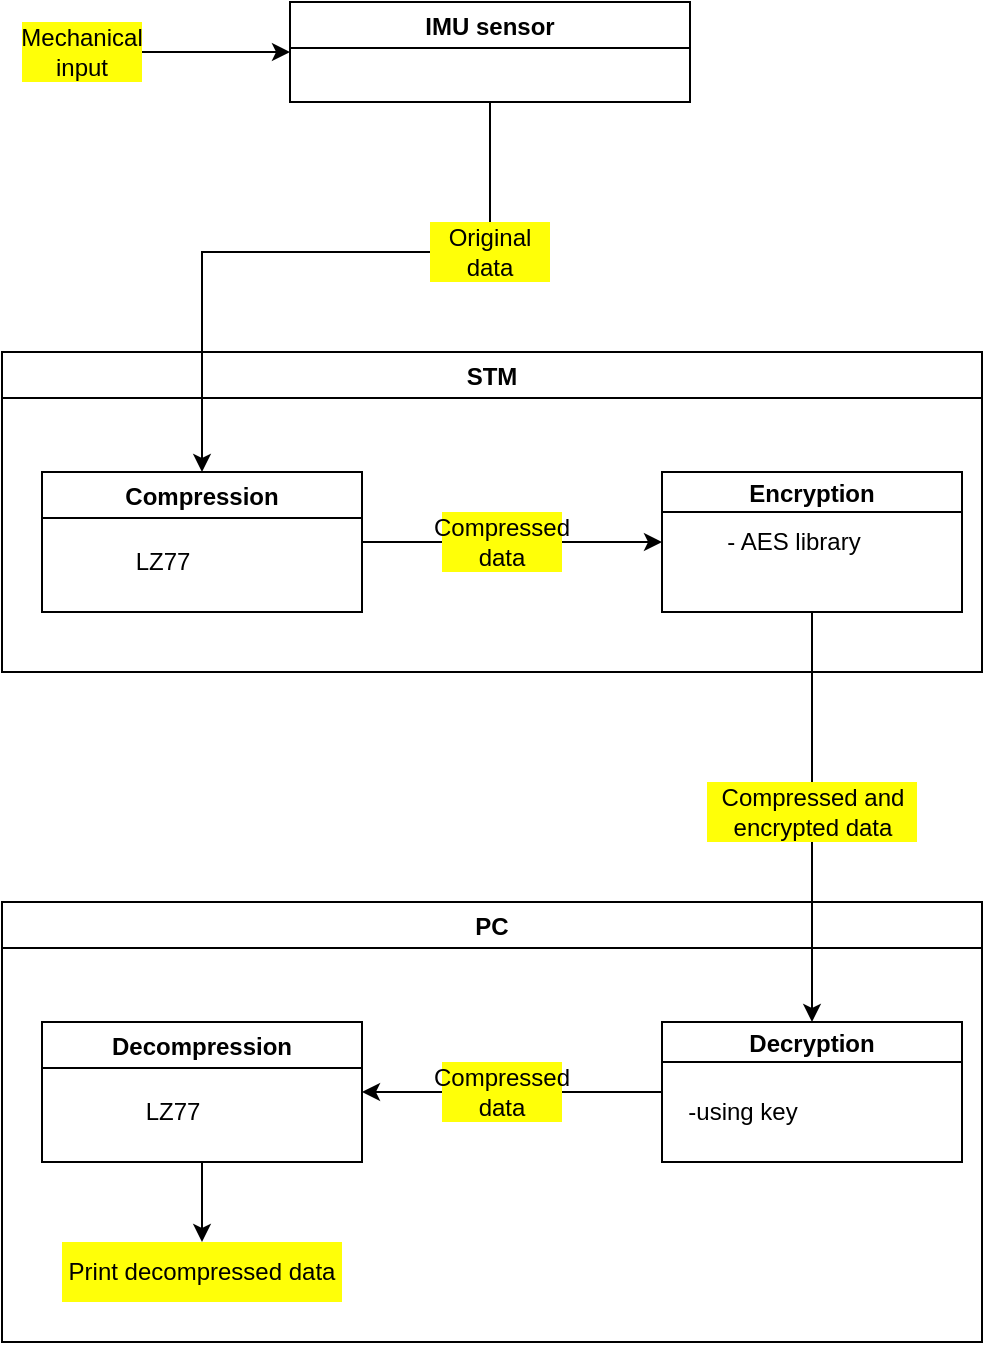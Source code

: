<mxfile version="20.3.0" type="google"><diagram id="DwQktVHg0VbuRrEJ7RKM" name="Page-1"><mxGraphModel dx="731" dy="441" grid="1" gridSize="10" guides="1" tooltips="1" connect="1" arrows="1" fold="1" page="1" pageScale="1" pageWidth="827" pageHeight="1169" math="0" shadow="0"><root><mxCell id="0"/><mxCell id="1" parent="0"/><mxCell id="48l0ZR1bxIG1BEqii7GL-9" value="PC" style="swimlane;" parent="1" vertex="1"><mxGeometry x="170" y="670" width="490" height="220" as="geometry"/></mxCell><mxCell id="MM4Sbm7lhfuMrhGZr3S6-4" style="edgeStyle=orthogonalEdgeStyle;rounded=0;orthogonalLoop=1;jettySize=auto;html=1;" edge="1" parent="48l0ZR1bxIG1BEqii7GL-9" source="48l0ZR1bxIG1BEqii7GL-10" target="MM4Sbm7lhfuMrhGZr3S6-3"><mxGeometry relative="1" as="geometry"/></mxCell><mxCell id="48l0ZR1bxIG1BEqii7GL-10" value="Decompression" style="swimlane;" parent="48l0ZR1bxIG1BEqii7GL-9" vertex="1"><mxGeometry x="20" y="60" width="160" height="70" as="geometry"><mxRectangle x="20" y="60" width="120" height="30" as="alternateBounds"/></mxGeometry></mxCell><mxCell id="oiy4CoRcvsBs0hpEtK9D-5" value="LZ77" style="text;html=1;align=center;verticalAlign=middle;resizable=0;points=[];autosize=1;strokeColor=none;fillColor=none;" parent="48l0ZR1bxIG1BEqii7GL-10" vertex="1"><mxGeometry x="40" y="30" width="50" height="30" as="geometry"/></mxCell><mxCell id="48l0ZR1bxIG1BEqii7GL-13" style="edgeStyle=orthogonalEdgeStyle;rounded=0;orthogonalLoop=1;jettySize=auto;html=1;entryX=1;entryY=0.5;entryDx=0;entryDy=0;startArrow=none;" parent="48l0ZR1bxIG1BEqii7GL-9" source="oiy4CoRcvsBs0hpEtK9D-13" target="48l0ZR1bxIG1BEqii7GL-10" edge="1"><mxGeometry relative="1" as="geometry"/></mxCell><mxCell id="48l0ZR1bxIG1BEqii7GL-11" value="Decryption" style="swimlane;startSize=20;" parent="48l0ZR1bxIG1BEqii7GL-9" vertex="1"><mxGeometry x="330" y="60" width="150" height="70" as="geometry"><mxRectangle x="210" y="60" width="110" height="30" as="alternateBounds"/></mxGeometry></mxCell><mxCell id="-BV2nGPSQ1bOE2IbuuxV-5" value="-using key" style="text;html=1;align=center;verticalAlign=middle;resizable=0;points=[];autosize=1;strokeColor=none;fillColor=none;" parent="48l0ZR1bxIG1BEqii7GL-11" vertex="1"><mxGeometry y="30" width="80" height="30" as="geometry"/></mxCell><mxCell id="oiy4CoRcvsBs0hpEtK9D-13" value="Compressed data" style="text;html=1;strokeColor=none;fillColor=#FFFF08;align=center;verticalAlign=middle;whiteSpace=wrap;rounded=0;" parent="48l0ZR1bxIG1BEqii7GL-9" vertex="1"><mxGeometry x="220" y="80" width="60" height="30" as="geometry"/></mxCell><mxCell id="oiy4CoRcvsBs0hpEtK9D-14" value="" style="edgeStyle=orthogonalEdgeStyle;rounded=0;orthogonalLoop=1;jettySize=auto;html=1;entryX=1;entryY=0.5;entryDx=0;entryDy=0;endArrow=none;" parent="48l0ZR1bxIG1BEqii7GL-9" source="48l0ZR1bxIG1BEqii7GL-11" target="oiy4CoRcvsBs0hpEtK9D-13" edge="1"><mxGeometry relative="1" as="geometry"><mxPoint x="500" y="785" as="sourcePoint"/><mxPoint x="350" y="785" as="targetPoint"/></mxGeometry></mxCell><mxCell id="MM4Sbm7lhfuMrhGZr3S6-3" value="Print decompressed data" style="text;html=1;strokeColor=none;fillColor=#FFFF08;align=center;verticalAlign=middle;whiteSpace=wrap;rounded=0;" vertex="1" parent="48l0ZR1bxIG1BEqii7GL-9"><mxGeometry x="30" y="170" width="140" height="30" as="geometry"/></mxCell><mxCell id="48l0ZR1bxIG1BEqii7GL-14" style="edgeStyle=orthogonalEdgeStyle;rounded=0;orthogonalLoop=1;jettySize=auto;html=1;entryX=0.5;entryY=0;entryDx=0;entryDy=0;exitX=0.5;exitY=1;exitDx=0;exitDy=0;startArrow=none;" parent="1" source="oiy4CoRcvsBs0hpEtK9D-10" target="48l0ZR1bxIG1BEqii7GL-11" edge="1"><mxGeometry relative="1" as="geometry"/></mxCell><mxCell id="48l0ZR1bxIG1BEqii7GL-4" value="STM" style="swimlane;" parent="1" vertex="1"><mxGeometry x="170" y="395" width="490" height="160" as="geometry"/></mxCell><mxCell id="48l0ZR1bxIG1BEqii7GL-12" style="edgeStyle=orthogonalEdgeStyle;rounded=0;orthogonalLoop=1;jettySize=auto;html=1;entryX=0;entryY=0.5;entryDx=0;entryDy=0;startArrow=none;" parent="48l0ZR1bxIG1BEqii7GL-4" source="oiy4CoRcvsBs0hpEtK9D-1" target="48l0ZR1bxIG1BEqii7GL-7" edge="1"><mxGeometry relative="1" as="geometry"/></mxCell><mxCell id="48l0ZR1bxIG1BEqii7GL-5" value="Compression" style="swimlane;" parent="48l0ZR1bxIG1BEqii7GL-4" vertex="1"><mxGeometry x="20" y="60" width="160" height="70" as="geometry"><mxRectangle x="20" y="60" width="120" height="30" as="alternateBounds"/></mxGeometry></mxCell><mxCell id="48l0ZR1bxIG1BEqii7GL-7" value="Encryption" style="swimlane;startSize=20;" parent="48l0ZR1bxIG1BEqii7GL-4" vertex="1"><mxGeometry x="330" y="60" width="150" height="70" as="geometry"><mxRectangle x="210" y="60" width="110" height="30" as="alternateBounds"/></mxGeometry></mxCell><mxCell id="-BV2nGPSQ1bOE2IbuuxV-2" value="- AES library" style="text;html=1;strokeColor=none;fillColor=none;align=center;verticalAlign=middle;whiteSpace=wrap;rounded=0;" parent="48l0ZR1bxIG1BEqii7GL-7" vertex="1"><mxGeometry x="12" y="20" width="108" height="30" as="geometry"/></mxCell><mxCell id="oiy4CoRcvsBs0hpEtK9D-1" value="Compressed data" style="text;html=1;strokeColor=none;fillColor=#FFFF08;align=center;verticalAlign=middle;whiteSpace=wrap;rounded=0;" parent="48l0ZR1bxIG1BEqii7GL-4" vertex="1"><mxGeometry x="220" y="80" width="60" height="30" as="geometry"/></mxCell><mxCell id="oiy4CoRcvsBs0hpEtK9D-15" value="" style="edgeStyle=orthogonalEdgeStyle;rounded=0;orthogonalLoop=1;jettySize=auto;html=1;entryX=0;entryY=0.5;entryDx=0;entryDy=0;endArrow=none;" parent="48l0ZR1bxIG1BEqii7GL-4" source="48l0ZR1bxIG1BEqii7GL-5" target="oiy4CoRcvsBs0hpEtK9D-1" edge="1"><mxGeometry relative="1" as="geometry"><mxPoint x="350" y="490" as="sourcePoint"/><mxPoint x="500" y="490" as="targetPoint"/></mxGeometry></mxCell><mxCell id="oiy4CoRcvsBs0hpEtK9D-3" style="edgeStyle=orthogonalEdgeStyle;rounded=0;orthogonalLoop=1;jettySize=auto;html=1;entryX=0.5;entryY=0;entryDx=0;entryDy=0;startArrow=none;" parent="1" source="oiy4CoRcvsBs0hpEtK9D-8" target="48l0ZR1bxIG1BEqii7GL-5" edge="1"><mxGeometry relative="1" as="geometry"/></mxCell><mxCell id="oiy4CoRcvsBs0hpEtK9D-2" value="IMU sensor" style="swimlane;" parent="1" vertex="1"><mxGeometry x="314" y="220" width="200" height="50" as="geometry"/></mxCell><mxCell id="oiy4CoRcvsBs0hpEtK9D-4" value="LZ77" style="text;html=1;align=center;verticalAlign=middle;resizable=0;points=[];autosize=1;strokeColor=none;fillColor=none;" parent="1" vertex="1"><mxGeometry x="225" y="485" width="50" height="30" as="geometry"/></mxCell><mxCell id="oiy4CoRcvsBs0hpEtK9D-8" value="Original data" style="text;html=1;strokeColor=none;fillColor=#FFFF08;align=center;verticalAlign=middle;whiteSpace=wrap;rounded=0;" parent="1" vertex="1"><mxGeometry x="384" y="330" width="60" height="30" as="geometry"/></mxCell><mxCell id="oiy4CoRcvsBs0hpEtK9D-9" value="" style="edgeStyle=orthogonalEdgeStyle;rounded=0;orthogonalLoop=1;jettySize=auto;html=1;entryX=0.5;entryY=0;entryDx=0;entryDy=0;endArrow=none;" parent="1" source="oiy4CoRcvsBs0hpEtK9D-2" target="oiy4CoRcvsBs0hpEtK9D-8" edge="1"><mxGeometry relative="1" as="geometry"><mxPoint x="415" y="290" as="sourcePoint"/><mxPoint x="270" y="455" as="targetPoint"/></mxGeometry></mxCell><mxCell id="oiy4CoRcvsBs0hpEtK9D-10" value="Compressed and encrypted data" style="text;html=1;strokeColor=none;fillColor=#FFFF08;align=center;verticalAlign=middle;whiteSpace=wrap;rounded=0;" parent="1" vertex="1"><mxGeometry x="522.5" y="610" width="105" height="30" as="geometry"/></mxCell><mxCell id="oiy4CoRcvsBs0hpEtK9D-11" value="" style="edgeStyle=orthogonalEdgeStyle;rounded=0;orthogonalLoop=1;jettySize=auto;html=1;entryX=0.5;entryY=0;entryDx=0;entryDy=0;exitX=0.5;exitY=1;exitDx=0;exitDy=0;endArrow=none;" parent="1" source="48l0ZR1bxIG1BEqii7GL-7" target="oiy4CoRcvsBs0hpEtK9D-10" edge="1"><mxGeometry relative="1" as="geometry"><mxPoint x="575" y="525" as="sourcePoint"/><mxPoint x="515" y="690" as="targetPoint"/></mxGeometry></mxCell><mxCell id="MM4Sbm7lhfuMrhGZr3S6-2" style="edgeStyle=orthogonalEdgeStyle;rounded=0;orthogonalLoop=1;jettySize=auto;html=1;entryX=0;entryY=0.5;entryDx=0;entryDy=0;" edge="1" parent="1" source="MM4Sbm7lhfuMrhGZr3S6-1" target="oiy4CoRcvsBs0hpEtK9D-2"><mxGeometry relative="1" as="geometry"/></mxCell><mxCell id="MM4Sbm7lhfuMrhGZr3S6-1" value="Mechanical input" style="text;html=1;strokeColor=none;fillColor=#FFFF08;align=center;verticalAlign=middle;whiteSpace=wrap;rounded=0;" vertex="1" parent="1"><mxGeometry x="180" y="230" width="60" height="30" as="geometry"/></mxCell></root></mxGraphModel></diagram></mxfile>